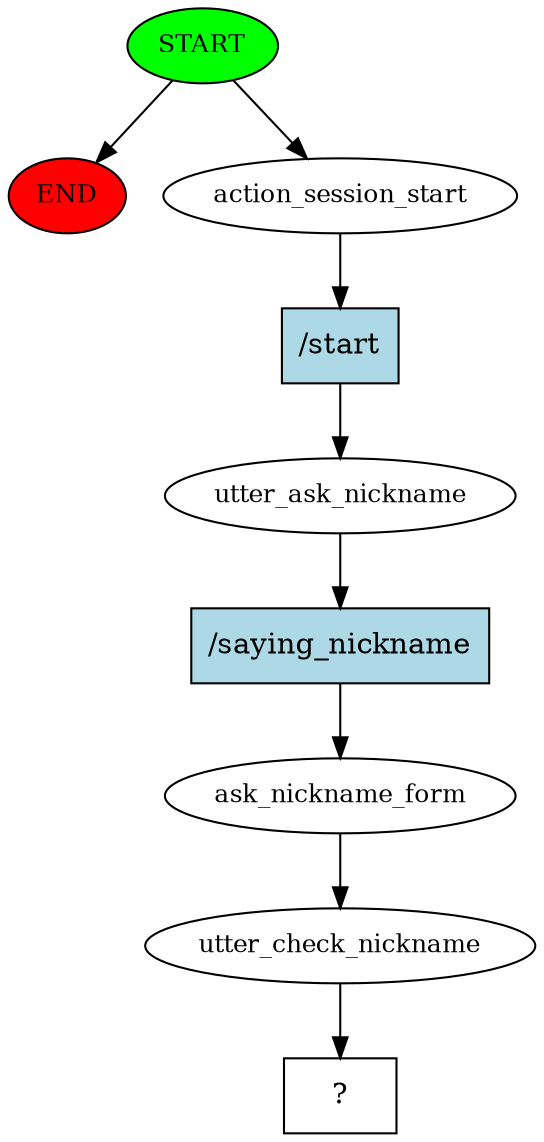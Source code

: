 digraph  {
0 [class="start active", fillcolor=green, fontsize=12, label=START, style=filled];
"-1" [class=end, fillcolor=red, fontsize=12, label=END, style=filled];
1 [class=active, fontsize=12, label=action_session_start];
2 [class=active, fontsize=12, label=utter_ask_nickname];
3 [class=active, fontsize=12, label=ask_nickname_form];
4 [class=active, fontsize=12, label=utter_check_nickname];
5 [class="intent dashed active", label="  ?  ", shape=rect];
6 [class="intent active", fillcolor=lightblue, label="/start", shape=rect, style=filled];
7 [class="intent active", fillcolor=lightblue, label="/saying_nickname", shape=rect, style=filled];
0 -> "-1"  [class="", key=NONE, label=""];
0 -> 1  [class=active, key=NONE, label=""];
1 -> 6  [class=active, key=0];
2 -> 7  [class=active, key=0];
3 -> 4  [class=active, key=NONE, label=""];
4 -> 5  [class=active, key=NONE, label=""];
6 -> 2  [class=active, key=0];
7 -> 3  [class=active, key=0];
}
